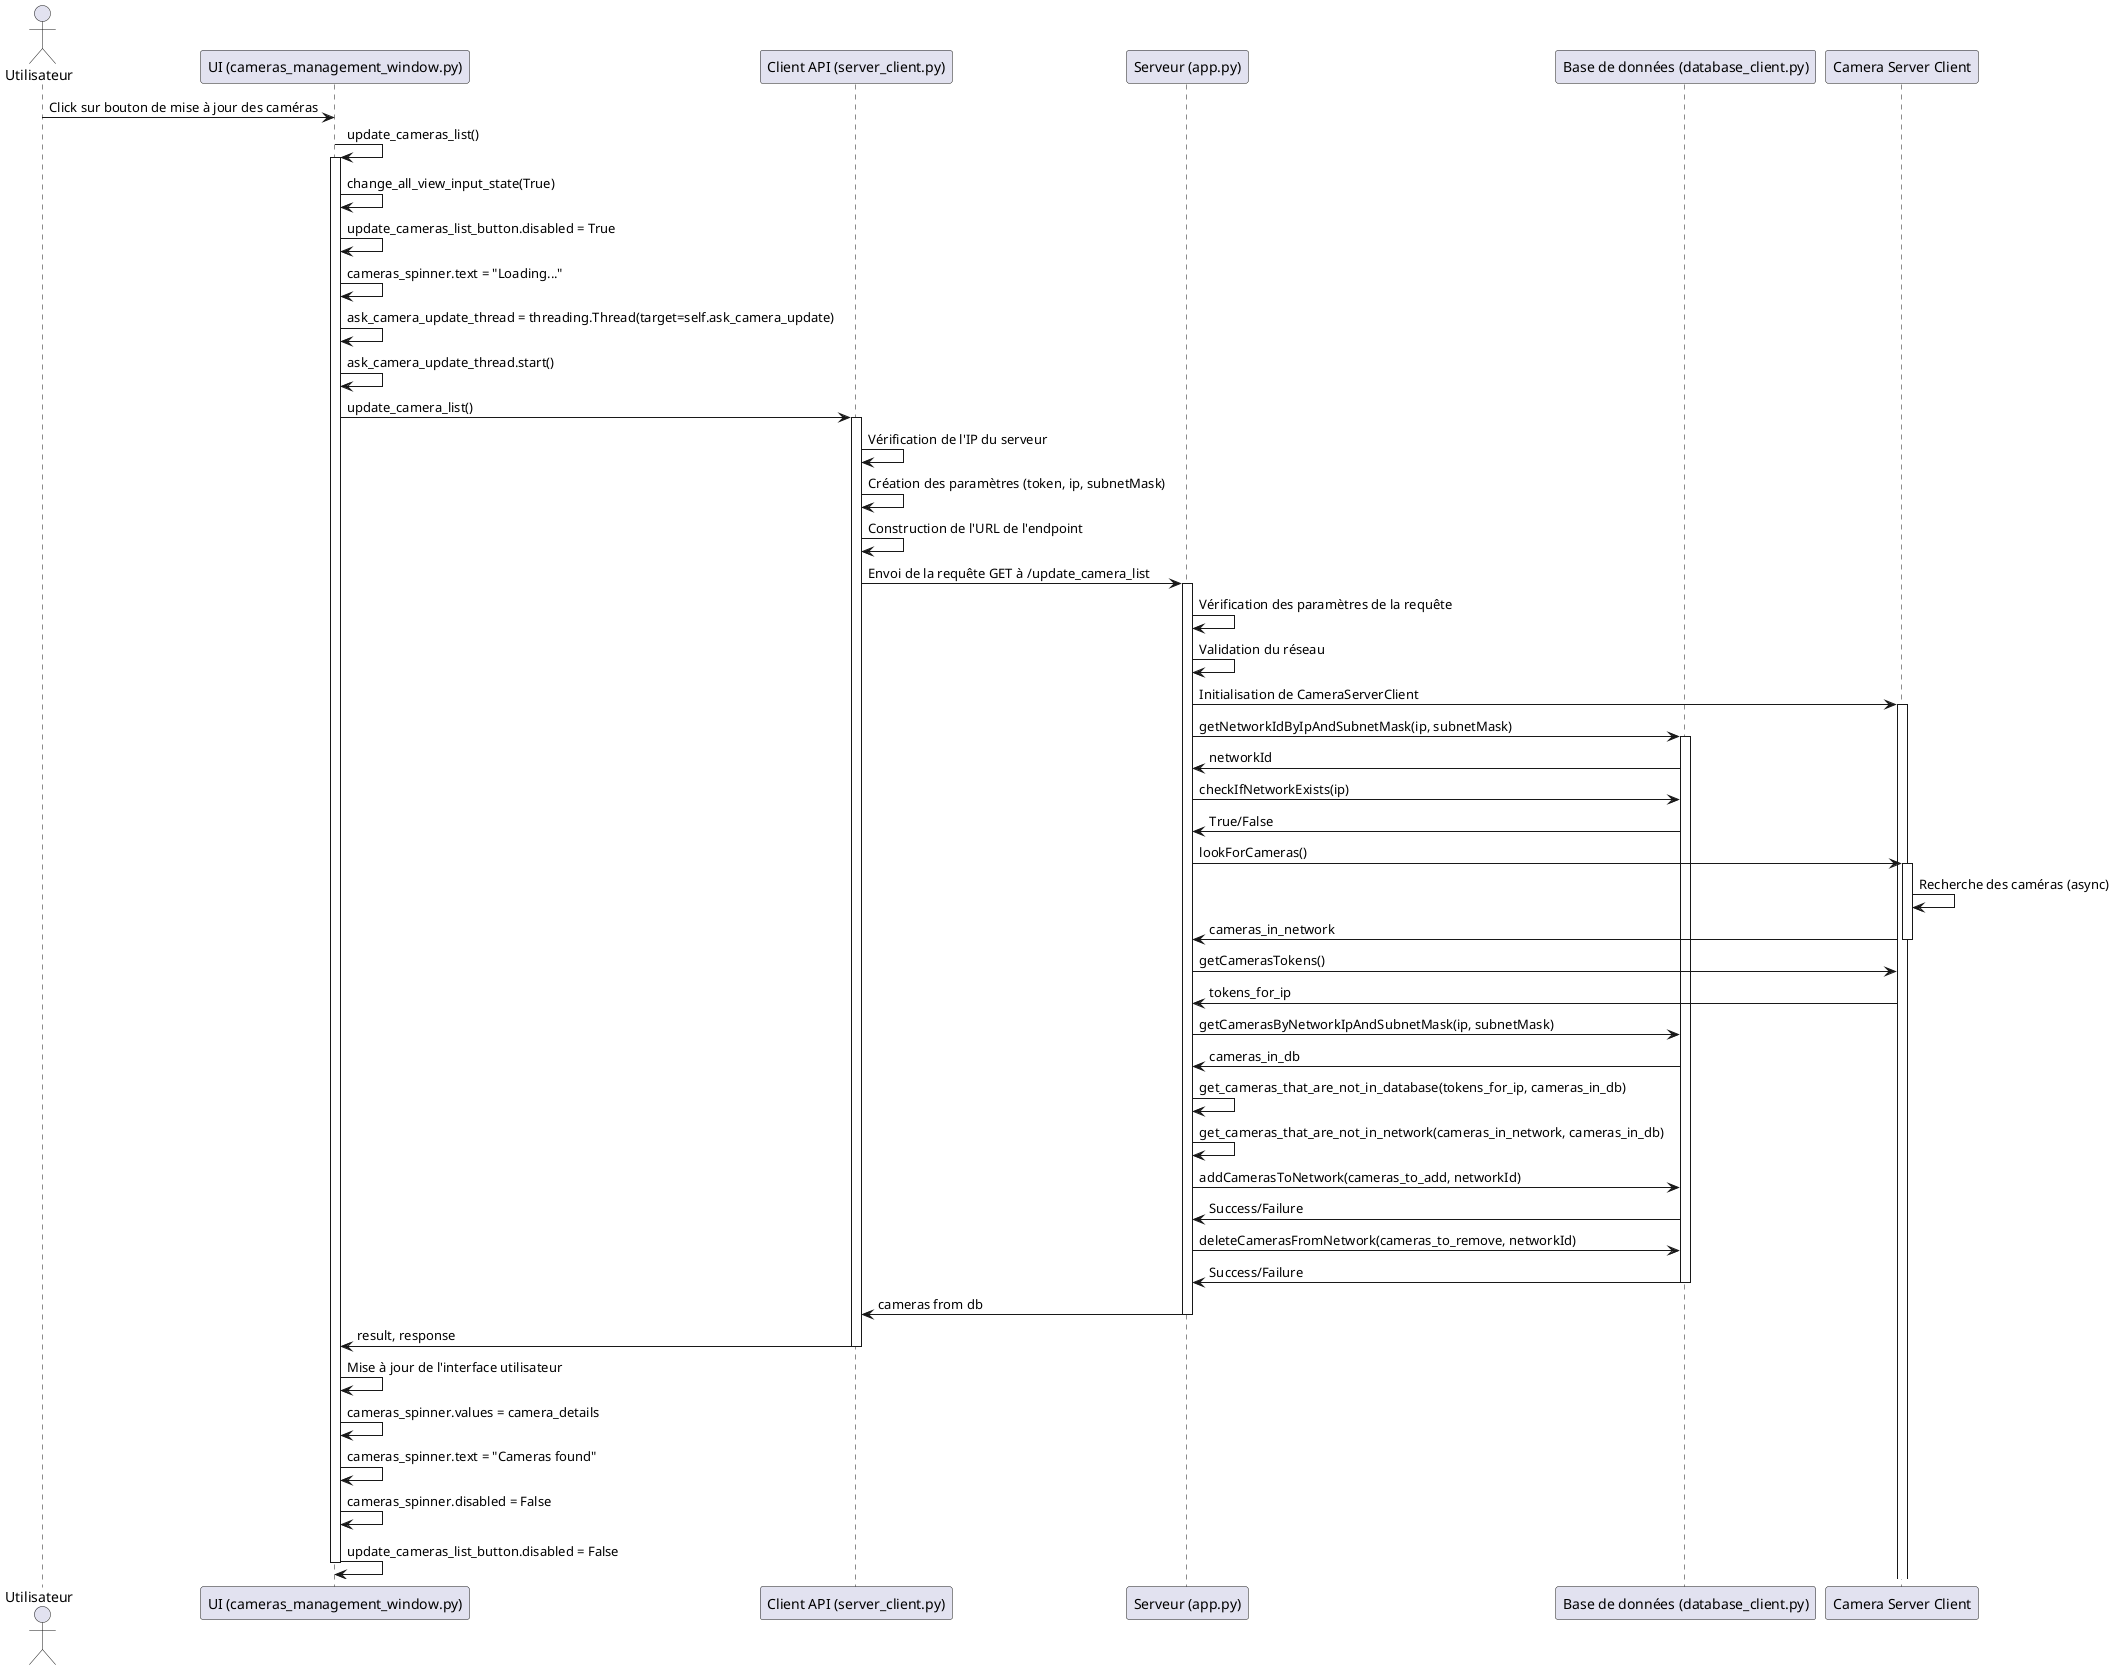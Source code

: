 @startuml

actor Utilisateur

participant "UI (cameras_management_window.py)" as UI
participant "Client API (server_client.py)" as ClientAPI
participant "Serveur (app.py)" as Server
participant "Base de données (database_client.py)" as Database
participant "Camera Server Client" as CameraServer

Utilisateur -> UI: Click sur bouton de mise à jour des caméras
UI -> UI: update_cameras_list()

activate UI
UI -> UI: change_all_view_input_state(True)
UI -> UI: update_cameras_list_button.disabled = True
UI -> UI: cameras_spinner.text = "Loading..."

UI -> UI: ask_camera_update_thread = threading.Thread(target=self.ask_camera_update)
UI -> UI: ask_camera_update_thread.start()

UI -> ClientAPI: update_camera_list()
activate ClientAPI

ClientAPI -> ClientAPI: Vérification de l'IP du serveur
ClientAPI -> ClientAPI: Création des paramètres (token, ip, subnetMask)
ClientAPI -> ClientAPI: Construction de l'URL de l'endpoint

ClientAPI -> Server: Envoi de la requête GET à /update_camera_list
activate Server

Server -> Server: Vérification des paramètres de la requête
Server -> Server: Validation du réseau

Server -> CameraServer: Initialisation de CameraServerClient
activate CameraServer

Server -> Database: getNetworkIdByIpAndSubnetMask(ip, subnetMask)
activate Database
Database -> Server: networkId

Server -> Database: checkIfNetworkExists(ip)
Database -> Server: True/False

Server -> CameraServer: lookForCameras()
activate CameraServer
CameraServer -> CameraServer: Recherche des caméras (async)
CameraServer -> Server: cameras_in_network
deactivate CameraServer

Server -> CameraServer: getCamerasTokens()
CameraServer -> Server: tokens_for_ip

Server -> Database: getCamerasByNetworkIpAndSubnetMask(ip, subnetMask)
Database -> Server: cameras_in_db

Server -> Server: get_cameras_that_are_not_in_database(tokens_for_ip, cameras_in_db)
Server -> Server: get_cameras_that_are_not_in_network(cameras_in_network, cameras_in_db)

Server -> Database: addCamerasToNetwork(cameras_to_add, networkId)
Database -> Server: Success/Failure

Server -> Database: deleteCamerasFromNetwork(cameras_to_remove, networkId)
Database -> Server: Success/Failure
deactivate Database

Server -> ClientAPI: cameras from db
deactivate Server

ClientAPI -> UI: result, response
deactivate ClientAPI

UI -> UI: Mise à jour de l'interface utilisateur
UI -> UI: cameras_spinner.values = camera_details
UI -> UI: cameras_spinner.text = "Cameras found"
UI -> UI: cameras_spinner.disabled = False

UI -> UI: update_cameras_list_button.disabled = False
deactivate UI

@enduml
